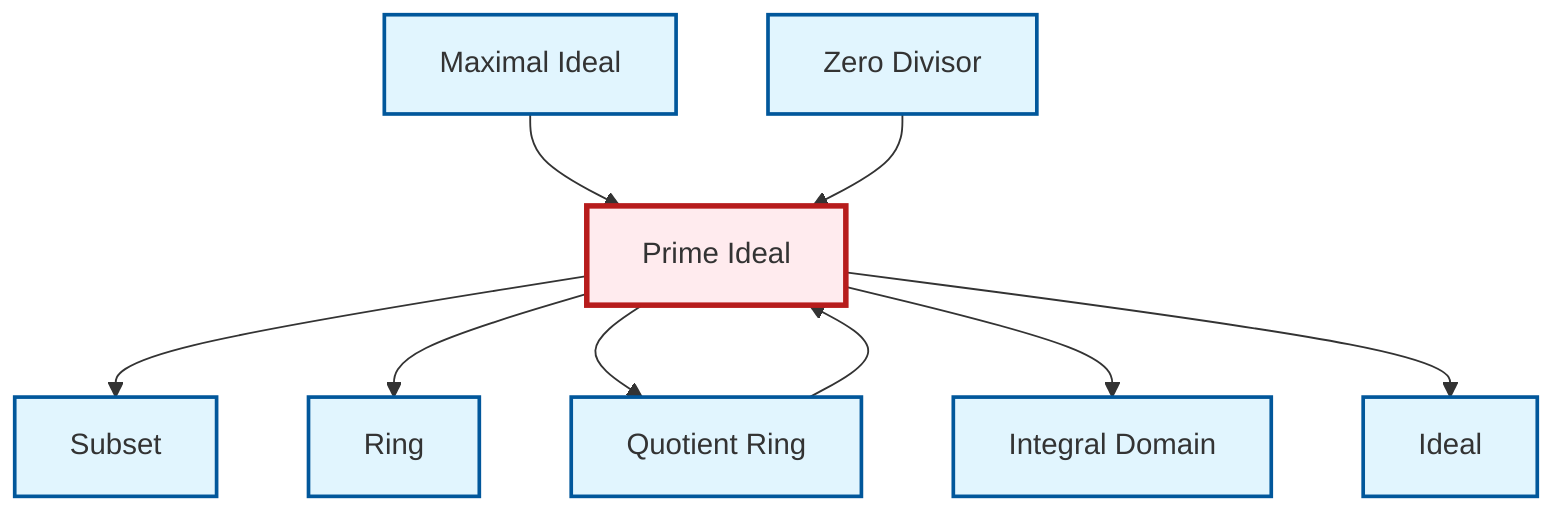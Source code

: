graph TD
    classDef definition fill:#e1f5fe,stroke:#01579b,stroke-width:2px
    classDef theorem fill:#f3e5f5,stroke:#4a148c,stroke-width:2px
    classDef axiom fill:#fff3e0,stroke:#e65100,stroke-width:2px
    classDef example fill:#e8f5e9,stroke:#1b5e20,stroke-width:2px
    classDef current fill:#ffebee,stroke:#b71c1c,stroke-width:3px
    def-zero-divisor["Zero Divisor"]:::definition
    def-integral-domain["Integral Domain"]:::definition
    def-ring["Ring"]:::definition
    def-quotient-ring["Quotient Ring"]:::definition
    def-maximal-ideal["Maximal Ideal"]:::definition
    def-subset["Subset"]:::definition
    def-prime-ideal["Prime Ideal"]:::definition
    def-ideal["Ideal"]:::definition
    def-prime-ideal --> def-subset
    def-maximal-ideal --> def-prime-ideal
    def-prime-ideal --> def-ring
    def-quotient-ring --> def-prime-ideal
    def-prime-ideal --> def-quotient-ring
    def-prime-ideal --> def-integral-domain
    def-zero-divisor --> def-prime-ideal
    def-prime-ideal --> def-ideal
    class def-prime-ideal current